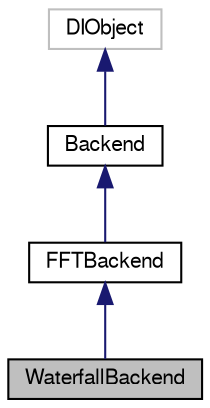 digraph "WaterfallBackend"
{
  edge [fontname="FreeSans",fontsize="10",labelfontname="FreeSans",labelfontsize="10"];
  node [fontname="FreeSans",fontsize="10",shape=record];
  Node1 [label="WaterfallBackend",height=0.2,width=0.4,color="black", fillcolor="grey75", style="filled" fontcolor="black"];
  Node2 -> Node1 [dir="back",color="midnightblue",fontsize="10",style="solid",fontname="FreeSans"];
  Node2 [label="FFTBackend",height=0.2,width=0.4,color="black", fillcolor="white", style="filled",URL="$class_f_f_t_backend.html",tooltip="Base class for backends that compute and process FFT from I/Q signal. "];
  Node3 -> Node2 [dir="back",color="midnightblue",fontsize="10",style="solid",fontname="FreeSans"];
  Node3 [label="Backend",height=0.2,width=0.4,color="black", fillcolor="white", style="filled",URL="$class_backend.html",tooltip="Base class for backend that take I/Q data and process them. "];
  Node4 -> Node3 [dir="back",color="midnightblue",fontsize="10",style="solid",fontname="FreeSans"];
  Node4 [label="DIObject",height=0.2,width=0.4,color="grey75", fillcolor="white", style="filled"];
}
